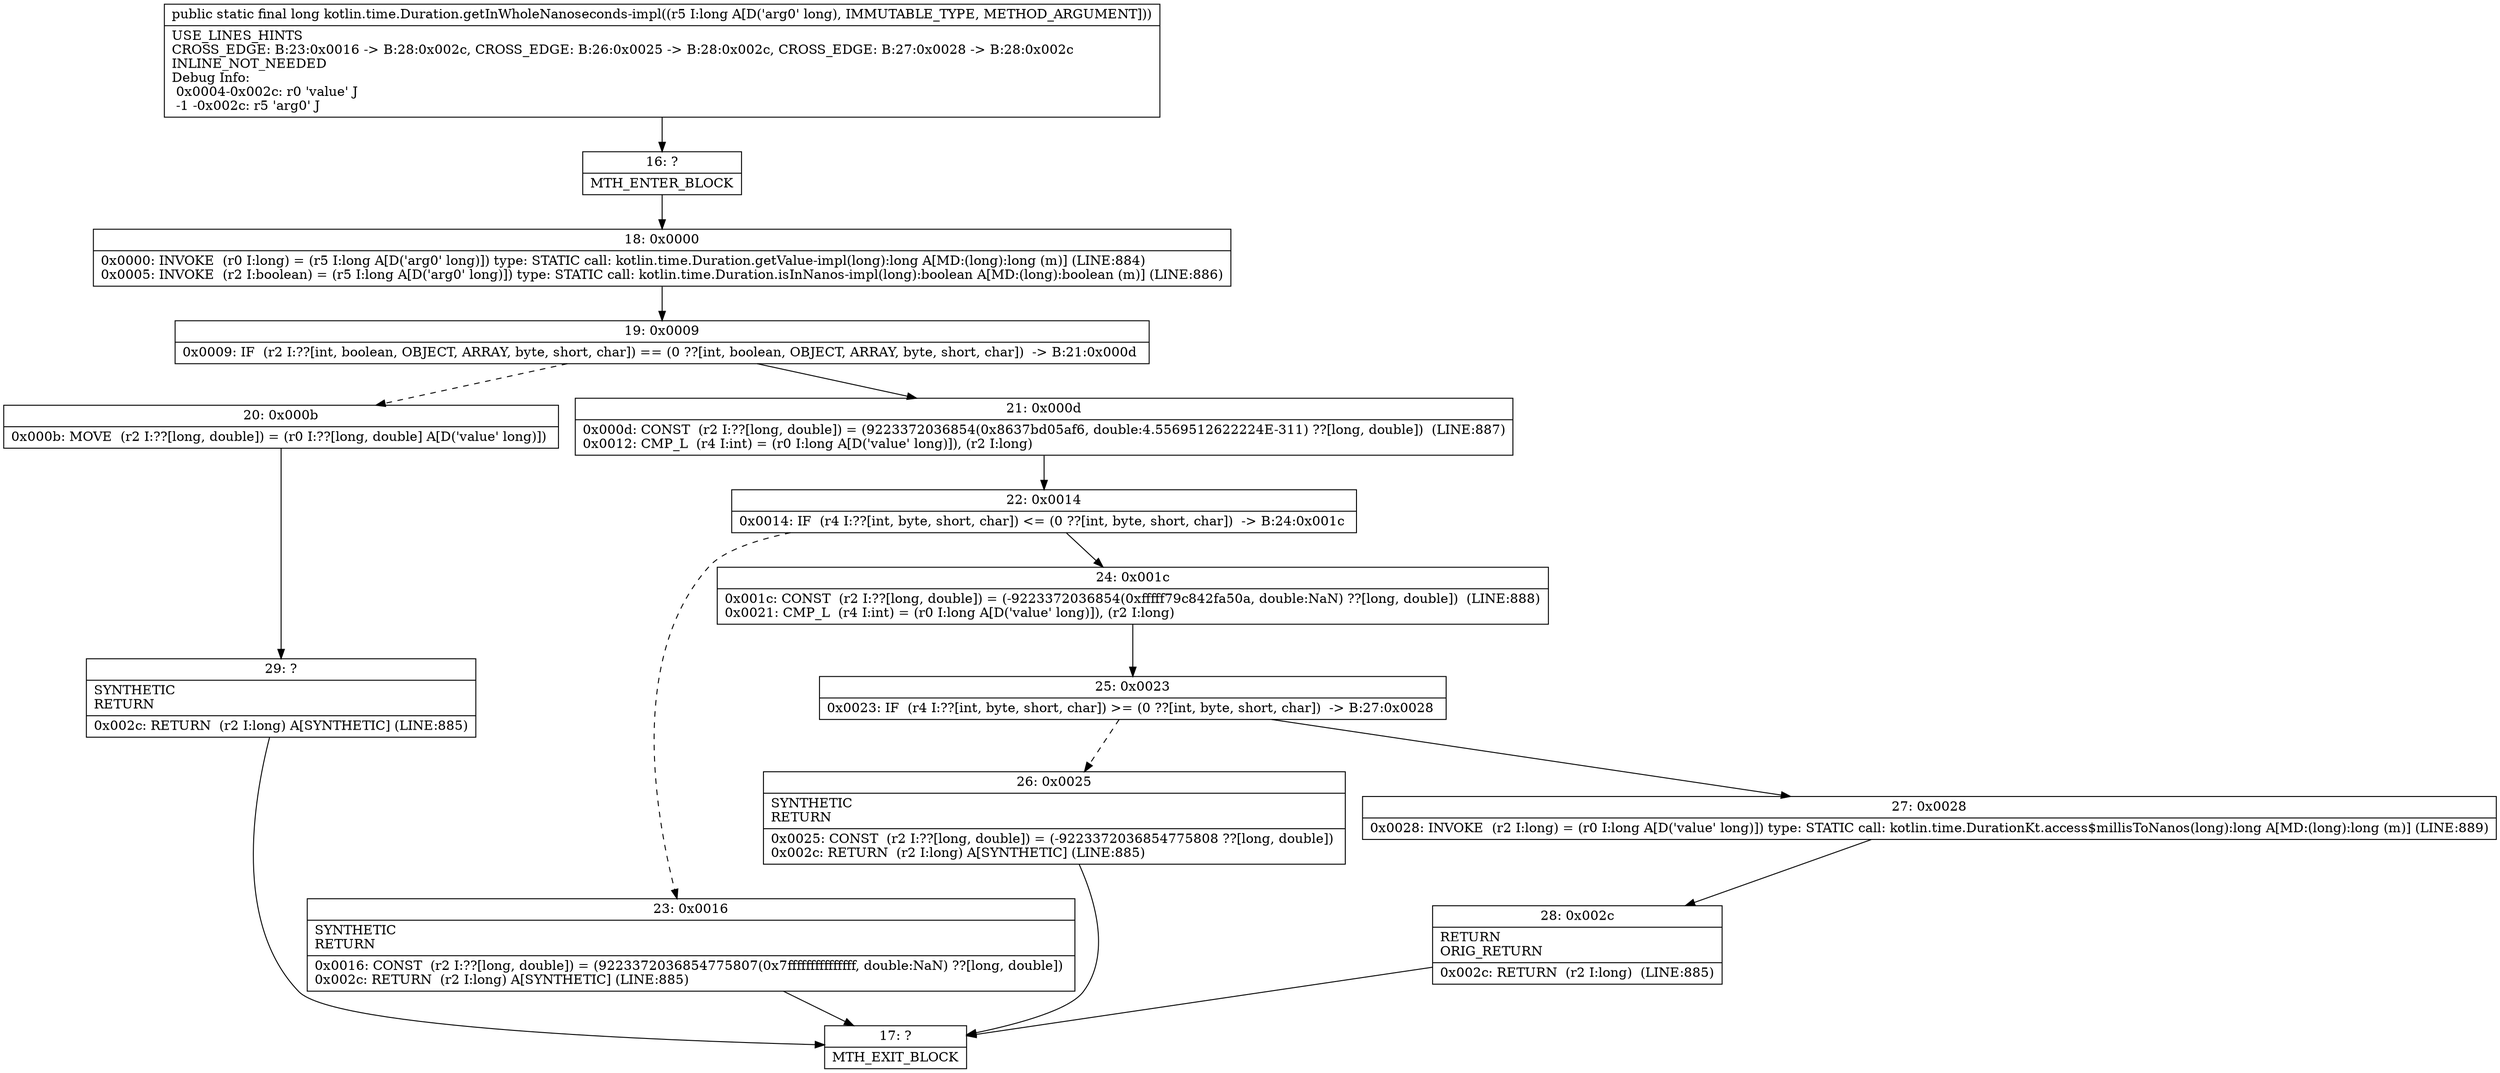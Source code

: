 digraph "CFG forkotlin.time.Duration.getInWholeNanoseconds\-impl(J)J" {
Node_16 [shape=record,label="{16\:\ ?|MTH_ENTER_BLOCK\l}"];
Node_18 [shape=record,label="{18\:\ 0x0000|0x0000: INVOKE  (r0 I:long) = (r5 I:long A[D('arg0' long)]) type: STATIC call: kotlin.time.Duration.getValue\-impl(long):long A[MD:(long):long (m)] (LINE:884)\l0x0005: INVOKE  (r2 I:boolean) = (r5 I:long A[D('arg0' long)]) type: STATIC call: kotlin.time.Duration.isInNanos\-impl(long):boolean A[MD:(long):boolean (m)] (LINE:886)\l}"];
Node_19 [shape=record,label="{19\:\ 0x0009|0x0009: IF  (r2 I:??[int, boolean, OBJECT, ARRAY, byte, short, char]) == (0 ??[int, boolean, OBJECT, ARRAY, byte, short, char])  \-\> B:21:0x000d \l}"];
Node_20 [shape=record,label="{20\:\ 0x000b|0x000b: MOVE  (r2 I:??[long, double]) = (r0 I:??[long, double] A[D('value' long)]) \l}"];
Node_29 [shape=record,label="{29\:\ ?|SYNTHETIC\lRETURN\l|0x002c: RETURN  (r2 I:long) A[SYNTHETIC] (LINE:885)\l}"];
Node_17 [shape=record,label="{17\:\ ?|MTH_EXIT_BLOCK\l}"];
Node_21 [shape=record,label="{21\:\ 0x000d|0x000d: CONST  (r2 I:??[long, double]) = (9223372036854(0x8637bd05af6, double:4.5569512622224E\-311) ??[long, double])  (LINE:887)\l0x0012: CMP_L  (r4 I:int) = (r0 I:long A[D('value' long)]), (r2 I:long) \l}"];
Node_22 [shape=record,label="{22\:\ 0x0014|0x0014: IF  (r4 I:??[int, byte, short, char]) \<= (0 ??[int, byte, short, char])  \-\> B:24:0x001c \l}"];
Node_23 [shape=record,label="{23\:\ 0x0016|SYNTHETIC\lRETURN\l|0x0016: CONST  (r2 I:??[long, double]) = (9223372036854775807(0x7fffffffffffffff, double:NaN) ??[long, double]) \l0x002c: RETURN  (r2 I:long) A[SYNTHETIC] (LINE:885)\l}"];
Node_24 [shape=record,label="{24\:\ 0x001c|0x001c: CONST  (r2 I:??[long, double]) = (\-9223372036854(0xfffff79c842fa50a, double:NaN) ??[long, double])  (LINE:888)\l0x0021: CMP_L  (r4 I:int) = (r0 I:long A[D('value' long)]), (r2 I:long) \l}"];
Node_25 [shape=record,label="{25\:\ 0x0023|0x0023: IF  (r4 I:??[int, byte, short, char]) \>= (0 ??[int, byte, short, char])  \-\> B:27:0x0028 \l}"];
Node_26 [shape=record,label="{26\:\ 0x0025|SYNTHETIC\lRETURN\l|0x0025: CONST  (r2 I:??[long, double]) = (\-9223372036854775808 ??[long, double]) \l0x002c: RETURN  (r2 I:long) A[SYNTHETIC] (LINE:885)\l}"];
Node_27 [shape=record,label="{27\:\ 0x0028|0x0028: INVOKE  (r2 I:long) = (r0 I:long A[D('value' long)]) type: STATIC call: kotlin.time.DurationKt.access$millisToNanos(long):long A[MD:(long):long (m)] (LINE:889)\l}"];
Node_28 [shape=record,label="{28\:\ 0x002c|RETURN\lORIG_RETURN\l|0x002c: RETURN  (r2 I:long)  (LINE:885)\l}"];
MethodNode[shape=record,label="{public static final long kotlin.time.Duration.getInWholeNanoseconds\-impl((r5 I:long A[D('arg0' long), IMMUTABLE_TYPE, METHOD_ARGUMENT]))  | USE_LINES_HINTS\lCROSS_EDGE: B:23:0x0016 \-\> B:28:0x002c, CROSS_EDGE: B:26:0x0025 \-\> B:28:0x002c, CROSS_EDGE: B:27:0x0028 \-\> B:28:0x002c\lINLINE_NOT_NEEDED\lDebug Info:\l  0x0004\-0x002c: r0 'value' J\l  \-1 \-0x002c: r5 'arg0' J\l}"];
MethodNode -> Node_16;Node_16 -> Node_18;
Node_18 -> Node_19;
Node_19 -> Node_20[style=dashed];
Node_19 -> Node_21;
Node_20 -> Node_29;
Node_29 -> Node_17;
Node_21 -> Node_22;
Node_22 -> Node_23[style=dashed];
Node_22 -> Node_24;
Node_23 -> Node_17;
Node_24 -> Node_25;
Node_25 -> Node_26[style=dashed];
Node_25 -> Node_27;
Node_26 -> Node_17;
Node_27 -> Node_28;
Node_28 -> Node_17;
}

